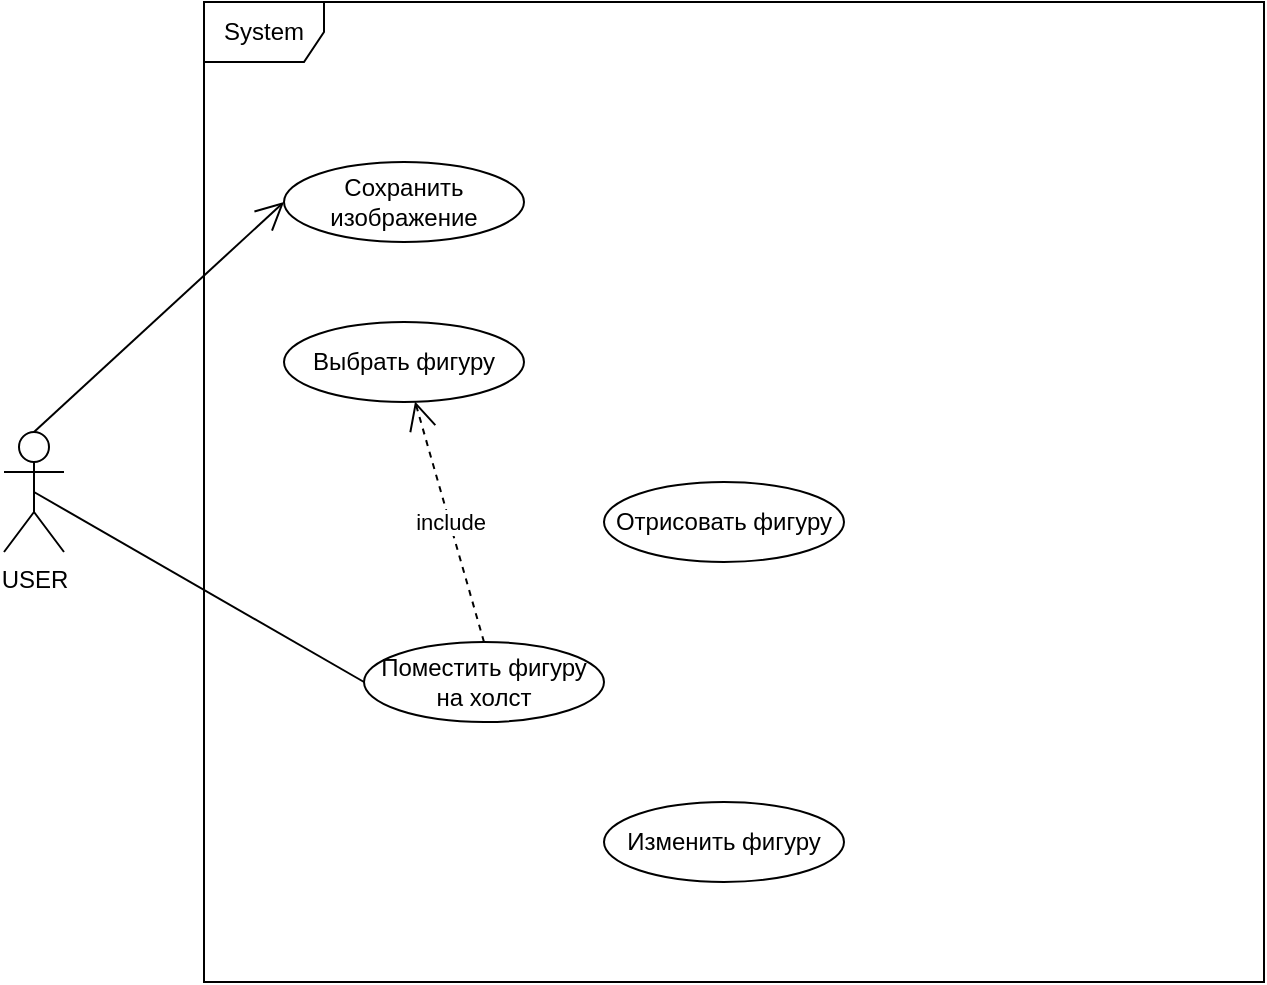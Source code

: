 <mxfile version="21.7.5" type="github">
  <diagram name="Страница — 1" id="8Ea1oaCpZVZsOnpf_MXl">
    <mxGraphModel dx="989" dy="523" grid="1" gridSize="10" guides="1" tooltips="1" connect="1" arrows="1" fold="1" page="1" pageScale="1" pageWidth="827" pageHeight="1169" math="0" shadow="0">
      <root>
        <mxCell id="0" />
        <mxCell id="1" parent="0" />
        <mxCell id="9oZlGw_E0PTlBS_OEf-N-2" value="System" style="shape=umlFrame;whiteSpace=wrap;html=1;pointerEvents=0;" vertex="1" parent="1">
          <mxGeometry x="120" y="120" width="530" height="490" as="geometry" />
        </mxCell>
        <mxCell id="9oZlGw_E0PTlBS_OEf-N-3" value="USER" style="shape=umlActor;verticalLabelPosition=bottom;verticalAlign=top;html=1;" vertex="1" parent="1">
          <mxGeometry x="20" y="335" width="30" height="60" as="geometry" />
        </mxCell>
        <mxCell id="9oZlGw_E0PTlBS_OEf-N-4" value="Отрисовать фигуру" style="ellipse;whiteSpace=wrap;html=1;" vertex="1" parent="1">
          <mxGeometry x="320" y="360" width="120" height="40" as="geometry" />
        </mxCell>
        <mxCell id="9oZlGw_E0PTlBS_OEf-N-5" value="Выбрать фигуру" style="ellipse;whiteSpace=wrap;html=1;" vertex="1" parent="1">
          <mxGeometry x="160" y="280" width="120" height="40" as="geometry" />
        </mxCell>
        <mxCell id="9oZlGw_E0PTlBS_OEf-N-13" value="" style="endArrow=none;html=1;rounded=0;exitX=0.5;exitY=0.5;exitDx=0;exitDy=0;exitPerimeter=0;entryX=0;entryY=0.5;entryDx=0;entryDy=0;" edge="1" parent="1" source="9oZlGw_E0PTlBS_OEf-N-3" target="9oZlGw_E0PTlBS_OEf-N-14">
          <mxGeometry width="50" height="50" relative="1" as="geometry">
            <mxPoint x="200" y="400" as="sourcePoint" />
            <mxPoint x="250" y="350" as="targetPoint" />
          </mxGeometry>
        </mxCell>
        <mxCell id="9oZlGw_E0PTlBS_OEf-N-14" value="Поместить фигуру на холст" style="ellipse;whiteSpace=wrap;html=1;" vertex="1" parent="1">
          <mxGeometry x="200" y="440" width="120" height="40" as="geometry" />
        </mxCell>
        <mxCell id="9oZlGw_E0PTlBS_OEf-N-19" value="include&lt;br&gt;" style="endArrow=open;endSize=12;dashed=1;html=1;rounded=0;exitX=0.5;exitY=0;exitDx=0;exitDy=0;entryX=0.546;entryY=0.994;entryDx=0;entryDy=0;entryPerimeter=0;" edge="1" parent="1" source="9oZlGw_E0PTlBS_OEf-N-14" target="9oZlGw_E0PTlBS_OEf-N-5">
          <mxGeometry width="160" relative="1" as="geometry">
            <mxPoint x="140" y="310" as="sourcePoint" />
            <mxPoint x="300" y="310" as="targetPoint" />
          </mxGeometry>
        </mxCell>
        <mxCell id="9oZlGw_E0PTlBS_OEf-N-20" value="Изменить фигуру" style="ellipse;whiteSpace=wrap;html=1;" vertex="1" parent="1">
          <mxGeometry x="320" y="520" width="120" height="40" as="geometry" />
        </mxCell>
        <mxCell id="9oZlGw_E0PTlBS_OEf-N-21" value="Сохранить изображение" style="ellipse;whiteSpace=wrap;html=1;" vertex="1" parent="1">
          <mxGeometry x="160" y="200" width="120" height="40" as="geometry" />
        </mxCell>
        <mxCell id="9oZlGw_E0PTlBS_OEf-N-22" value="" style="endArrow=open;endFill=1;endSize=12;html=1;rounded=0;exitX=0.5;exitY=0;exitDx=0;exitDy=0;exitPerimeter=0;entryX=0;entryY=0.5;entryDx=0;entryDy=0;" edge="1" parent="1" source="9oZlGw_E0PTlBS_OEf-N-3" target="9oZlGw_E0PTlBS_OEf-N-21">
          <mxGeometry width="160" relative="1" as="geometry">
            <mxPoint x="140" y="380" as="sourcePoint" />
            <mxPoint x="300" y="380" as="targetPoint" />
          </mxGeometry>
        </mxCell>
      </root>
    </mxGraphModel>
  </diagram>
</mxfile>
